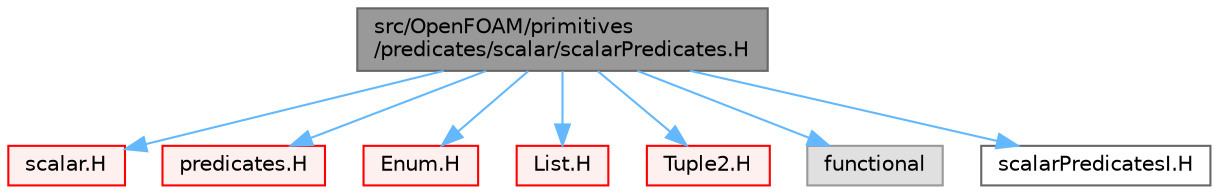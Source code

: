 digraph "src/OpenFOAM/primitives/predicates/scalar/scalarPredicates.H"
{
 // LATEX_PDF_SIZE
  bgcolor="transparent";
  edge [fontname=Helvetica,fontsize=10,labelfontname=Helvetica,labelfontsize=10];
  node [fontname=Helvetica,fontsize=10,shape=box,height=0.2,width=0.4];
  Node1 [id="Node000001",label="src/OpenFOAM/primitives\l/predicates/scalar/scalarPredicates.H",height=0.2,width=0.4,color="gray40", fillcolor="grey60", style="filled", fontcolor="black",tooltip=" "];
  Node1 -> Node2 [id="edge1_Node000001_Node000002",color="steelblue1",style="solid",tooltip=" "];
  Node2 [id="Node000002",label="scalar.H",height=0.2,width=0.4,color="red", fillcolor="#FFF0F0", style="filled",URL="$scalar_8H.html",tooltip=" "];
  Node1 -> Node33 [id="edge2_Node000001_Node000033",color="steelblue1",style="solid",tooltip=" "];
  Node33 [id="Node000033",label="predicates.H",height=0.2,width=0.4,color="red", fillcolor="#FFF0F0", style="filled",URL="$predicates_8H.html",tooltip=" "];
  Node1 -> Node35 [id="edge3_Node000001_Node000035",color="steelblue1",style="solid",tooltip=" "];
  Node35 [id="Node000035",label="Enum.H",height=0.2,width=0.4,color="red", fillcolor="#FFF0F0", style="filled",URL="$Enum_8H.html",tooltip=" "];
  Node1 -> Node37 [id="edge4_Node000001_Node000037",color="steelblue1",style="solid",tooltip=" "];
  Node37 [id="Node000037",label="List.H",height=0.2,width=0.4,color="red", fillcolor="#FFF0F0", style="filled",URL="$List_8H.html",tooltip=" "];
  Node1 -> Node105 [id="edge5_Node000001_Node000105",color="steelblue1",style="solid",tooltip=" "];
  Node105 [id="Node000105",label="Tuple2.H",height=0.2,width=0.4,color="red", fillcolor="#FFF0F0", style="filled",URL="$Tuple2_8H.html",tooltip=" "];
  Node1 -> Node124 [id="edge6_Node000001_Node000124",color="steelblue1",style="solid",tooltip=" "];
  Node124 [id="Node000124",label="functional",height=0.2,width=0.4,color="grey60", fillcolor="#E0E0E0", style="filled",tooltip=" "];
  Node1 -> Node125 [id="edge7_Node000001_Node000125",color="steelblue1",style="solid",tooltip=" "];
  Node125 [id="Node000125",label="scalarPredicatesI.H",height=0.2,width=0.4,color="grey40", fillcolor="white", style="filled",URL="$scalarPredicatesI_8H.html",tooltip=" "];
}
